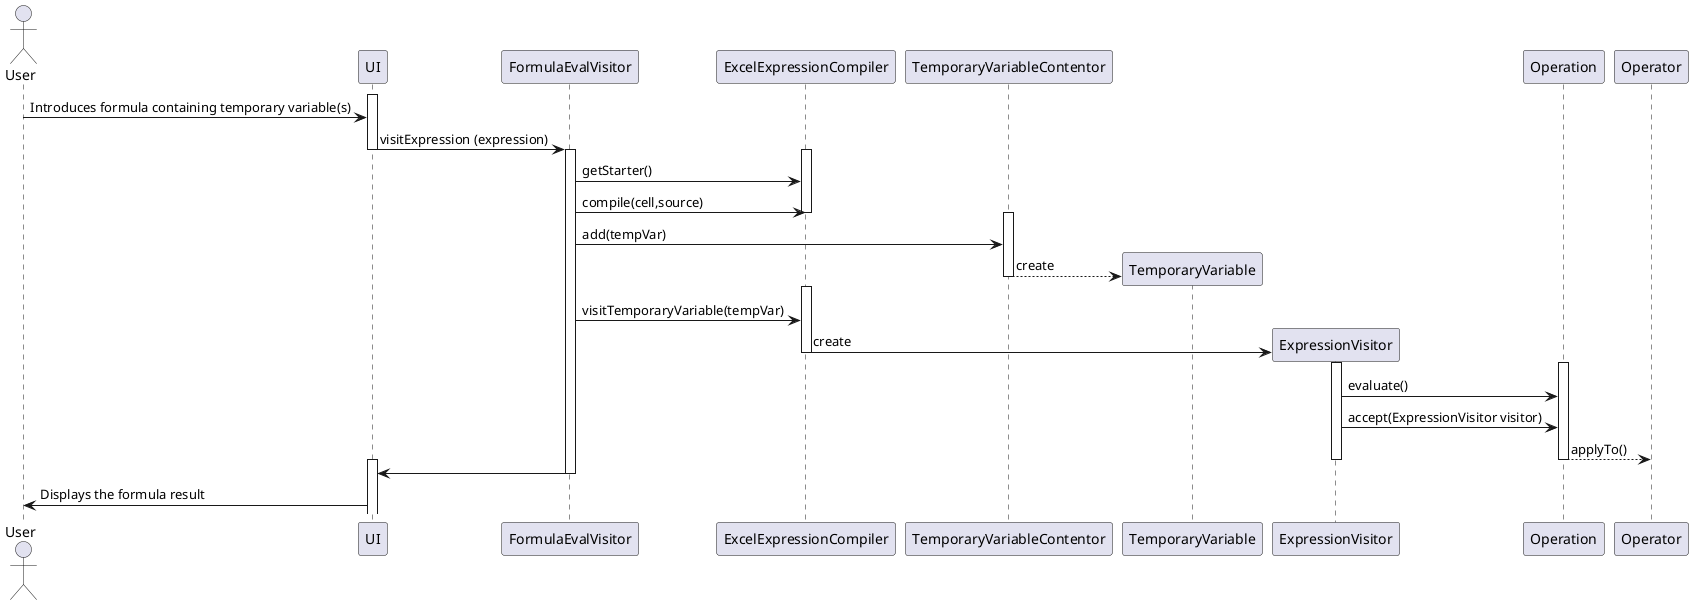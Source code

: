 @startuml

actor User
participant "UI"
participant "FormulaEvalVisitor" as FEV
participant "ExcelExpressionCompiler" as Compiler
participant "TemporaryVariableContentor" as Contentor
participant "TemporaryVariable" as Var
participant "ExpressionVisitor"
participant "Operation" 


activate UI
User -> UI : Introduces formula containing temporary variable(s)
UI -> FEV : visitExpression (expression)
deactivate UI
activate FEV
activate Compiler
FEV -> Compiler : getStarter()
FEV -> Compiler : compile(cell,source)
deactivate Compiler
activate Contentor
FEV -> Contentor : add(tempVar)
create Var
Contentor --> Var : create
deactivate Contentor
activate Compiler
FEV -> Compiler : visitTemporaryVariable(tempVar)
create ExpressionVisitor
Compiler->ExpressionVisitor : create
deactivate Compiler
activate ExpressionVisitor
activate Operation
ExpressionVisitor -> Operation : evaluate()
ExpressionVisitor -> Operation : accept(ExpressionVisitor visitor)
Operation --> Operator : applyTo()
deactivate Operation
deactivate ExpressionVisitor
activate UI
FEV -> UI
deactivate FEV
UI -> User : Displays the formula result
@enduml